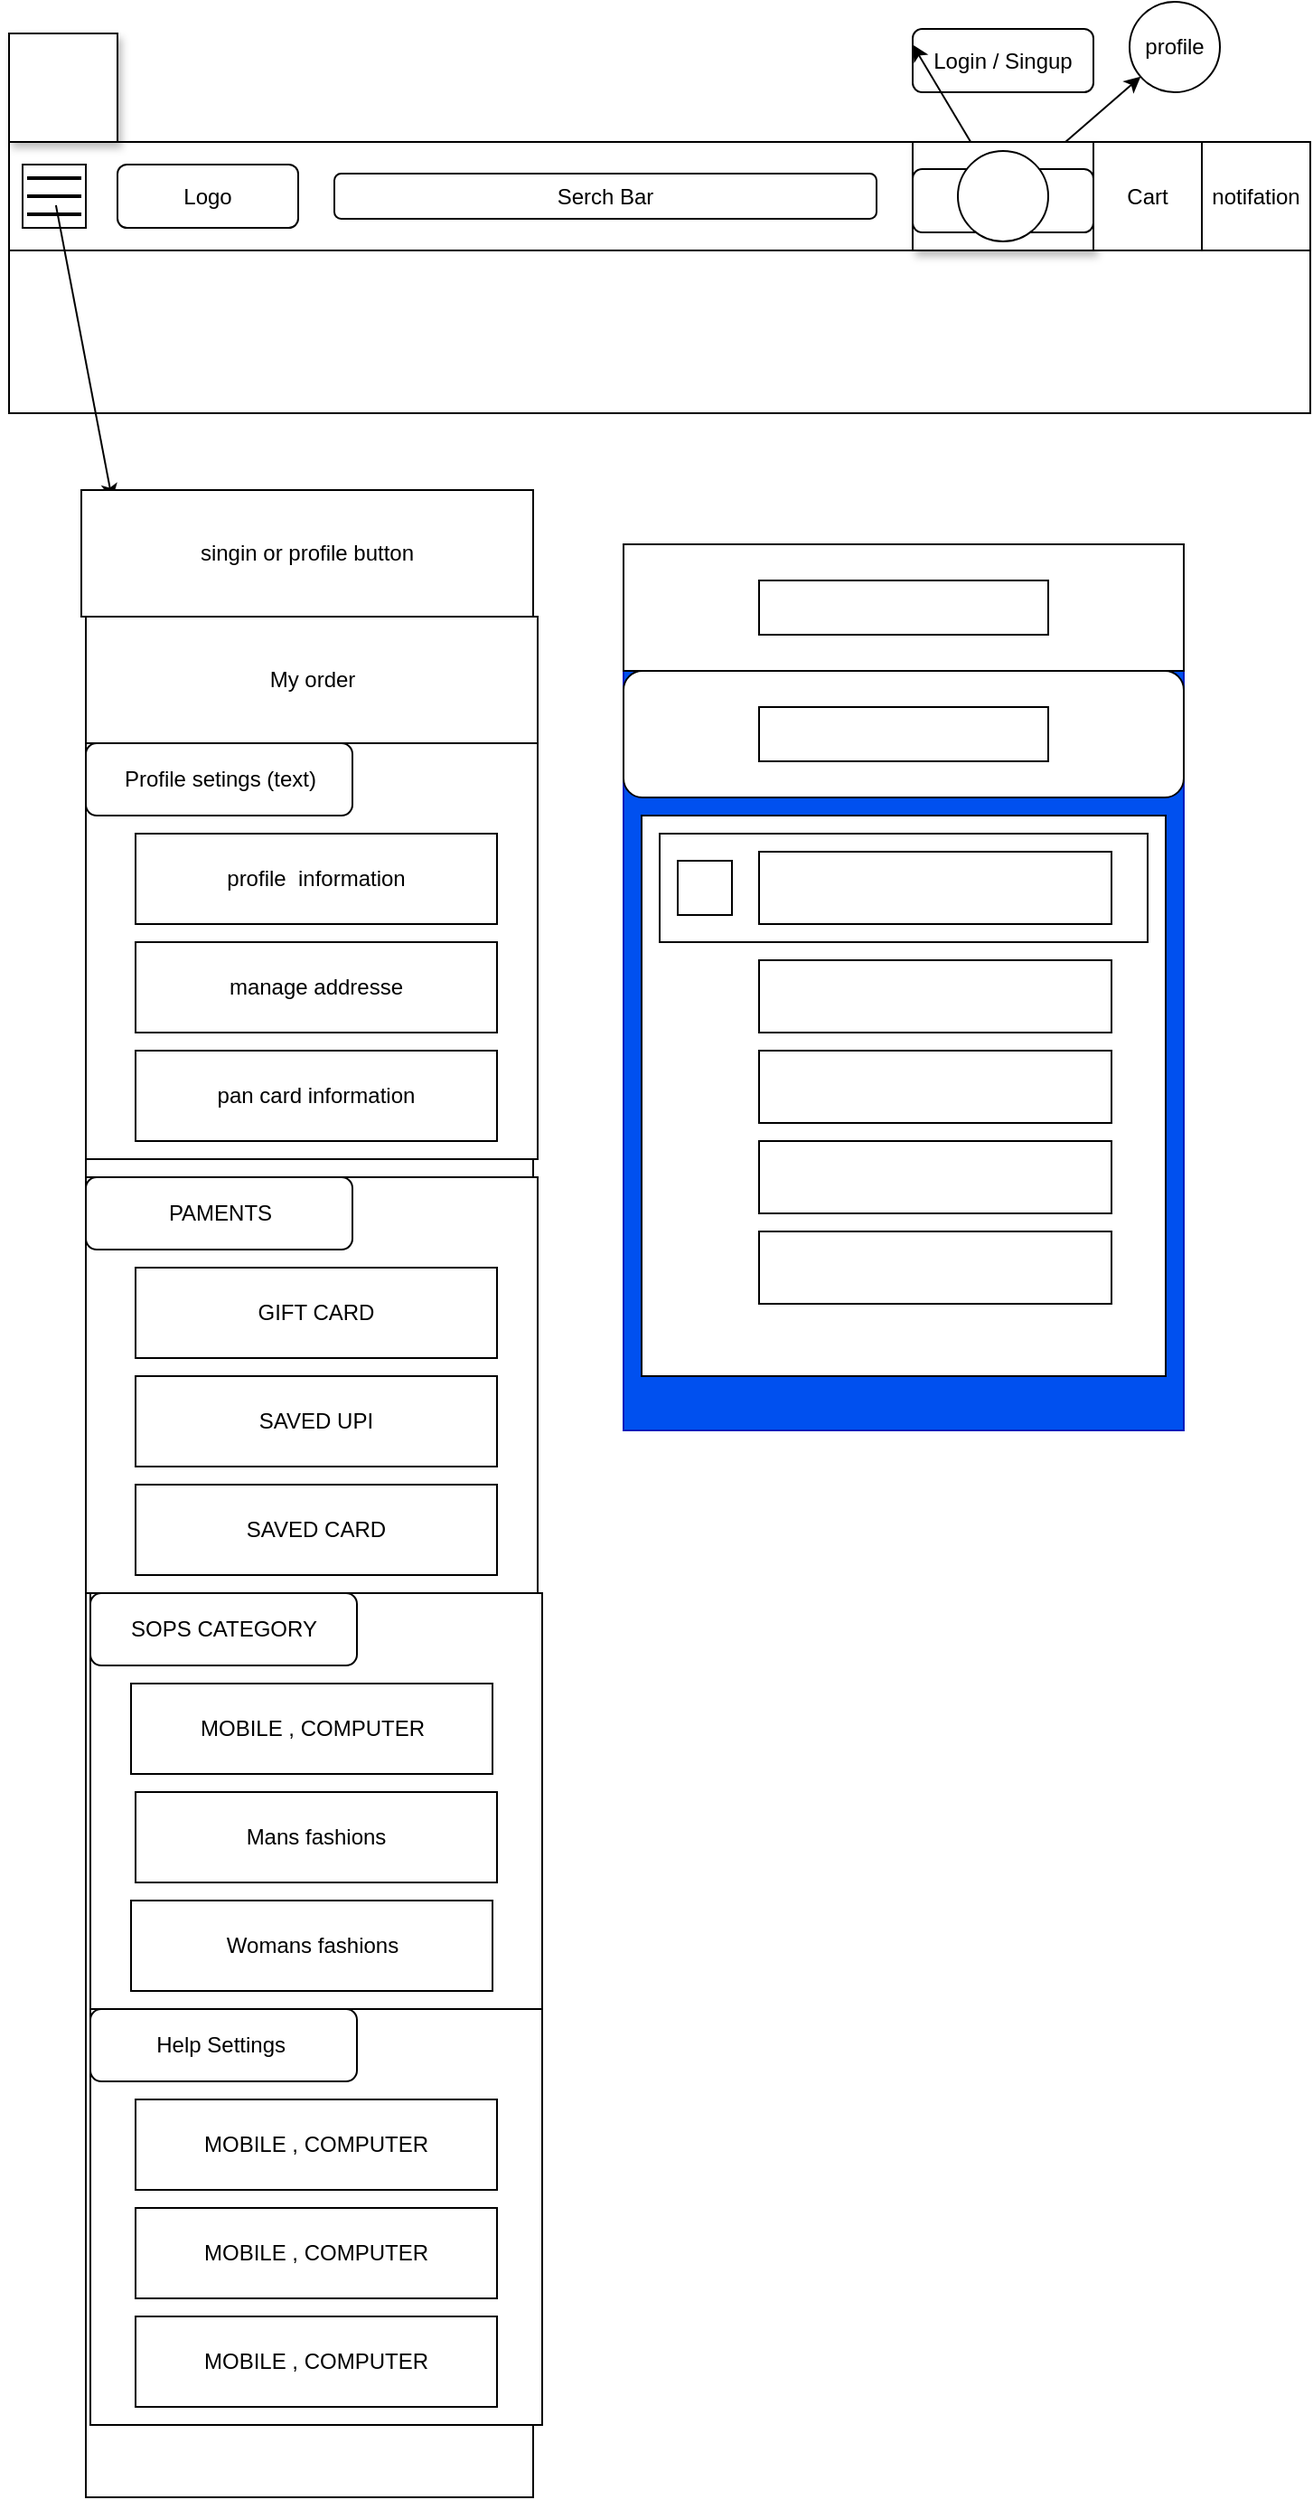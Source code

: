 <mxfile>
    <diagram id="8HovS37DY6T3siGsk64B" name="Page-1">
        <mxGraphModel dx="565" dy="1414" grid="1" gridSize="10" guides="1" tooltips="1" connect="1" arrows="1" fold="1" page="1" pageScale="1" pageWidth="850" pageHeight="1100" math="0" shadow="0">
            <root>
                <mxCell id="0"/>
                <mxCell id="1" parent="0"/>
                <mxCell id="2" value="" style="rounded=0;whiteSpace=wrap;html=1;" parent="1" vertex="1">
                    <mxGeometry y="-192.5" width="720" height="150" as="geometry"/>
                </mxCell>
                <mxCell id="3" value="" style="rounded=0;whiteSpace=wrap;html=1;" parent="1" vertex="1">
                    <mxGeometry y="-192.5" width="720" height="60" as="geometry"/>
                </mxCell>
                <mxCell id="4" value="" style="whiteSpace=wrap;html=1;aspect=fixed;" parent="1" vertex="1">
                    <mxGeometry x="7.5" y="-180" width="35" height="35" as="geometry"/>
                </mxCell>
                <mxCell id="5" value="" style="line;strokeWidth=2;html=1;" parent="1" vertex="1">
                    <mxGeometry x="10" y="-182.5" width="30" height="20" as="geometry"/>
                </mxCell>
                <mxCell id="25" style="edgeStyle=none;html=1;entryX=0.059;entryY=0.005;entryDx=0;entryDy=0;entryPerimeter=0;" edge="1" parent="1" source="6" target="26">
                    <mxGeometry relative="1" as="geometry">
                        <mxPoint x="70" y="-10" as="targetPoint"/>
                    </mxGeometry>
                </mxCell>
                <mxCell id="6" value="" style="line;strokeWidth=2;html=1;" parent="1" vertex="1">
                    <mxGeometry x="10" y="-167.5" width="30" height="10" as="geometry"/>
                </mxCell>
                <mxCell id="7" value="" style="line;strokeWidth=2;html=1;" parent="1" vertex="1">
                    <mxGeometry x="10" y="-162.5" width="30" height="20" as="geometry"/>
                </mxCell>
                <mxCell id="8" value="Logo" style="rounded=1;whiteSpace=wrap;html=1;" parent="1" vertex="1">
                    <mxGeometry x="60" y="-180" width="100" height="35" as="geometry"/>
                </mxCell>
                <mxCell id="9" value="Serch Bar" style="rounded=1;whiteSpace=wrap;html=1;" parent="1" vertex="1">
                    <mxGeometry x="180" y="-175" width="300" height="25" as="geometry"/>
                </mxCell>
                <mxCell id="19" value="" style="rounded=0;whiteSpace=wrap;html=1;shadow=1;" parent="1" vertex="1">
                    <mxGeometry y="-252.5" width="60" height="60" as="geometry"/>
                </mxCell>
                <mxCell id="10" value="Login / Singup" style="rounded=1;whiteSpace=wrap;html=1;" parent="1" vertex="1">
                    <mxGeometry x="500" y="-255" width="100" height="35" as="geometry"/>
                </mxCell>
                <mxCell id="11" value="profile" style="ellipse;whiteSpace=wrap;html=1;aspect=fixed;" parent="1" vertex="1">
                    <mxGeometry x="620" y="-270" width="50" height="50" as="geometry"/>
                </mxCell>
                <mxCell id="16" style="edgeStyle=none;html=1;entryX=0;entryY=0.25;entryDx=0;entryDy=0;" parent="1" source="15" target="10" edge="1">
                    <mxGeometry relative="1" as="geometry"/>
                </mxCell>
                <mxCell id="17" style="edgeStyle=none;html=1;" parent="1" source="15" target="11" edge="1">
                    <mxGeometry relative="1" as="geometry"/>
                </mxCell>
                <mxCell id="15" value="" style="rounded=0;whiteSpace=wrap;html=1;shadow=1;" parent="1" vertex="1">
                    <mxGeometry x="500" y="-192.5" width="100" height="60" as="geometry"/>
                </mxCell>
                <mxCell id="12" value="" style="rounded=1;whiteSpace=wrap;html=1;" parent="1" vertex="1">
                    <mxGeometry x="500" y="-177.5" width="100" height="35" as="geometry"/>
                </mxCell>
                <mxCell id="14" value="" style="ellipse;whiteSpace=wrap;html=1;aspect=fixed;" parent="1" vertex="1">
                    <mxGeometry x="525" y="-187.5" width="50" height="50" as="geometry"/>
                </mxCell>
                <mxCell id="22" value="Cart" style="whiteSpace=wrap;html=1;aspect=fixed;" parent="1" vertex="1">
                    <mxGeometry x="600" y="-192.5" width="60" height="60" as="geometry"/>
                </mxCell>
                <mxCell id="24" value="notifation" style="whiteSpace=wrap;html=1;aspect=fixed;" parent="1" vertex="1">
                    <mxGeometry x="660" y="-192.5" width="60" height="60" as="geometry"/>
                </mxCell>
                <mxCell id="26" value="" style="rounded=0;whiteSpace=wrap;html=1;" vertex="1" parent="1">
                    <mxGeometry x="42.5" width="247.5" height="1110" as="geometry"/>
                </mxCell>
                <mxCell id="27" value="singin or profile button" style="rounded=0;whiteSpace=wrap;html=1;" vertex="1" parent="1">
                    <mxGeometry x="40" width="250" height="70" as="geometry"/>
                </mxCell>
                <mxCell id="30" value="" style="rounded=0;whiteSpace=wrap;html=1;" vertex="1" parent="1">
                    <mxGeometry x="42.5" y="140" width="250" height="230" as="geometry"/>
                </mxCell>
                <mxCell id="31" value="Profile setings (text)" style="rounded=1;whiteSpace=wrap;html=1;" vertex="1" parent="1">
                    <mxGeometry x="42.5" y="140" width="147.5" height="40" as="geometry"/>
                </mxCell>
                <mxCell id="32" value="My order" style="rounded=0;whiteSpace=wrap;html=1;" vertex="1" parent="1">
                    <mxGeometry x="42.5" y="70" width="250" height="70" as="geometry"/>
                </mxCell>
                <mxCell id="34" value="profile&amp;nbsp; information" style="rounded=0;whiteSpace=wrap;html=1;" vertex="1" parent="1">
                    <mxGeometry x="70" y="190" width="200" height="50" as="geometry"/>
                </mxCell>
                <mxCell id="35" value="manage addresse" style="rounded=0;whiteSpace=wrap;html=1;" vertex="1" parent="1">
                    <mxGeometry x="70" y="250" width="200" height="50" as="geometry"/>
                </mxCell>
                <mxCell id="36" value="pan card information" style="rounded=0;whiteSpace=wrap;html=1;" vertex="1" parent="1">
                    <mxGeometry x="70" y="310" width="200" height="50" as="geometry"/>
                </mxCell>
                <mxCell id="38" value="" style="rounded=0;whiteSpace=wrap;html=1;" vertex="1" parent="1">
                    <mxGeometry x="42.5" y="380" width="250" height="230" as="geometry"/>
                </mxCell>
                <mxCell id="39" value="PAMENTS" style="rounded=1;whiteSpace=wrap;html=1;" vertex="1" parent="1">
                    <mxGeometry x="42.5" y="380" width="147.5" height="40" as="geometry"/>
                </mxCell>
                <mxCell id="40" value="GIFT CARD" style="rounded=0;whiteSpace=wrap;html=1;" vertex="1" parent="1">
                    <mxGeometry x="70" y="430" width="200" height="50" as="geometry"/>
                </mxCell>
                <mxCell id="41" value="SAVED CARD" style="rounded=0;whiteSpace=wrap;html=1;" vertex="1" parent="1">
                    <mxGeometry x="70" y="550" width="200" height="50" as="geometry"/>
                </mxCell>
                <mxCell id="42" value="SAVED UPI" style="rounded=0;whiteSpace=wrap;html=1;" vertex="1" parent="1">
                    <mxGeometry x="70" y="490" width="200" height="50" as="geometry"/>
                </mxCell>
                <mxCell id="43" value="" style="rounded=0;whiteSpace=wrap;html=1;" vertex="1" parent="1">
                    <mxGeometry x="45" y="610" width="250" height="230" as="geometry"/>
                </mxCell>
                <mxCell id="44" value="SOPS CATEGORY" style="rounded=1;whiteSpace=wrap;html=1;" vertex="1" parent="1">
                    <mxGeometry x="45" y="610" width="147.5" height="40" as="geometry"/>
                </mxCell>
                <mxCell id="45" value="Womans fashions" style="rounded=0;whiteSpace=wrap;html=1;" vertex="1" parent="1">
                    <mxGeometry x="67.5" y="780" width="200" height="50" as="geometry"/>
                </mxCell>
                <mxCell id="46" value="Mans fashions" style="rounded=0;whiteSpace=wrap;html=1;" vertex="1" parent="1">
                    <mxGeometry x="70" y="720" width="200" height="50" as="geometry"/>
                </mxCell>
                <mxCell id="47" value="MOBILE , COMPUTER" style="rounded=0;whiteSpace=wrap;html=1;" vertex="1" parent="1">
                    <mxGeometry x="67.5" y="660" width="200" height="50" as="geometry"/>
                </mxCell>
                <mxCell id="48" value="" style="rounded=0;whiteSpace=wrap;html=1;" vertex="1" parent="1">
                    <mxGeometry x="45" y="840" width="250" height="230" as="geometry"/>
                </mxCell>
                <mxCell id="49" value="Help Settings&amp;nbsp;" style="rounded=1;whiteSpace=wrap;html=1;" vertex="1" parent="1">
                    <mxGeometry x="45" y="840" width="147.5" height="40" as="geometry"/>
                </mxCell>
                <mxCell id="50" value="MOBILE , COMPUTER" style="rounded=0;whiteSpace=wrap;html=1;" vertex="1" parent="1">
                    <mxGeometry x="70" y="890" width="200" height="50" as="geometry"/>
                </mxCell>
                <mxCell id="51" value="MOBILE , COMPUTER" style="rounded=0;whiteSpace=wrap;html=1;" vertex="1" parent="1">
                    <mxGeometry x="70" y="950" width="200" height="50" as="geometry"/>
                </mxCell>
                <mxCell id="52" value="MOBILE , COMPUTER" style="rounded=0;whiteSpace=wrap;html=1;" vertex="1" parent="1">
                    <mxGeometry x="70" y="1010" width="200" height="50" as="geometry"/>
                </mxCell>
                <mxCell id="53" value="" style="rounded=0;whiteSpace=wrap;html=1;fillColor=#0050ef;fontColor=#ffffff;strokeColor=#001DBC;" vertex="1" parent="1">
                    <mxGeometry x="340" y="30" width="310" height="490" as="geometry"/>
                </mxCell>
                <mxCell id="56" value="" style="rounded=1;whiteSpace=wrap;html=1;" vertex="1" parent="1">
                    <mxGeometry x="340" y="100" width="310" height="70" as="geometry"/>
                </mxCell>
                <mxCell id="57" value="" style="rounded=0;whiteSpace=wrap;html=1;" vertex="1" parent="1">
                    <mxGeometry x="415" y="120" width="160" height="30" as="geometry"/>
                </mxCell>
                <mxCell id="58" value="" style="rounded=0;whiteSpace=wrap;html=1;" vertex="1" parent="1">
                    <mxGeometry x="350" y="180" width="290" height="310" as="geometry"/>
                </mxCell>
                <mxCell id="59" value="" style="rounded=0;whiteSpace=wrap;html=1;" vertex="1" parent="1">
                    <mxGeometry x="415" y="360" width="195" height="40" as="geometry"/>
                </mxCell>
                <mxCell id="60" value="" style="rounded=0;whiteSpace=wrap;html=1;" vertex="1" parent="1">
                    <mxGeometry x="360" y="190" width="270" height="60" as="geometry"/>
                </mxCell>
                <mxCell id="61" value="" style="rounded=0;whiteSpace=wrap;html=1;" vertex="1" parent="1">
                    <mxGeometry x="415" y="260" width="195" height="40" as="geometry"/>
                </mxCell>
                <mxCell id="62" value="" style="rounded=0;whiteSpace=wrap;html=1;" vertex="1" parent="1">
                    <mxGeometry x="415" y="310" width="195" height="40" as="geometry"/>
                </mxCell>
                <mxCell id="63" value="" style="rounded=0;whiteSpace=wrap;html=1;" vertex="1" parent="1">
                    <mxGeometry x="415" y="410" width="195" height="40" as="geometry"/>
                </mxCell>
                <mxCell id="65" value="" style="rounded=0;whiteSpace=wrap;html=1;" vertex="1" parent="1">
                    <mxGeometry x="340" y="30" width="310" height="70" as="geometry"/>
                </mxCell>
                <mxCell id="66" value="" style="rounded=0;whiteSpace=wrap;html=1;" vertex="1" parent="1">
                    <mxGeometry x="415" y="50" width="160" height="30" as="geometry"/>
                </mxCell>
                <mxCell id="67" value="" style="whiteSpace=wrap;html=1;aspect=fixed;" vertex="1" parent="1">
                    <mxGeometry x="370" y="205" width="30" height="30" as="geometry"/>
                </mxCell>
                <mxCell id="68" value="" style="rounded=0;whiteSpace=wrap;html=1;" vertex="1" parent="1">
                    <mxGeometry x="415" y="200" width="195" height="40" as="geometry"/>
                </mxCell>
            </root>
        </mxGraphModel>
    </diagram>
</mxfile>